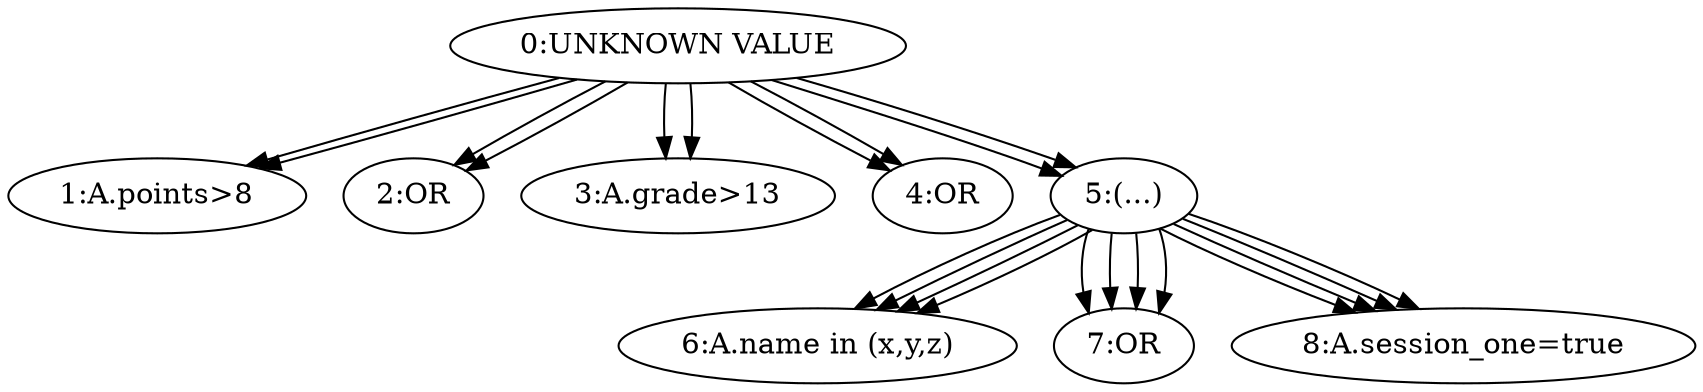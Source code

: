 // Graph
digraph {
	0 [label="0:UNKNOWN VALUE"]
	1 [label="1:A.points>8"]
	1 [label="1:A.points>8"]
	2 [label="2:OR"]
	2 [label="2:OR"]
	3 [label="3:A.grade>13"]
	3 [label="3:A.grade>13"]
	4 [label="4:OR"]
	4 [label="4:OR"]
	5 [label="5:(...)"]
	6 [label="6:A.name in (x,y,z)"]
	6 [label="6:A.name in (x,y,z)"]
	7 [label="7:OR"]
	7 [label="7:OR"]
	8 [label="8:A.session_one=true"]
	8 [label="8:A.session_one=true"]
	5 -> 6
	5 -> 6
	5 -> 7
	5 -> 7
	5 -> 8
	5 -> 8
	5 [label="5:(...)"]
	6 [label="6:A.name in (x,y,z)"]
	6 [label="6:A.name in (x,y,z)"]
	7 [label="7:OR"]
	7 [label="7:OR"]
	8 [label="8:A.session_one=true"]
	8 [label="8:A.session_one=true"]
	5 -> 6
	5 -> 6
	5 -> 7
	5 -> 7
	5 -> 8
	5 -> 8
	0 -> 1
	0 -> 1
	0 -> 2
	0 -> 2
	0 -> 3
	0 -> 3
	0 -> 4
	0 -> 4
	0 -> 5
	0 -> 5
}
